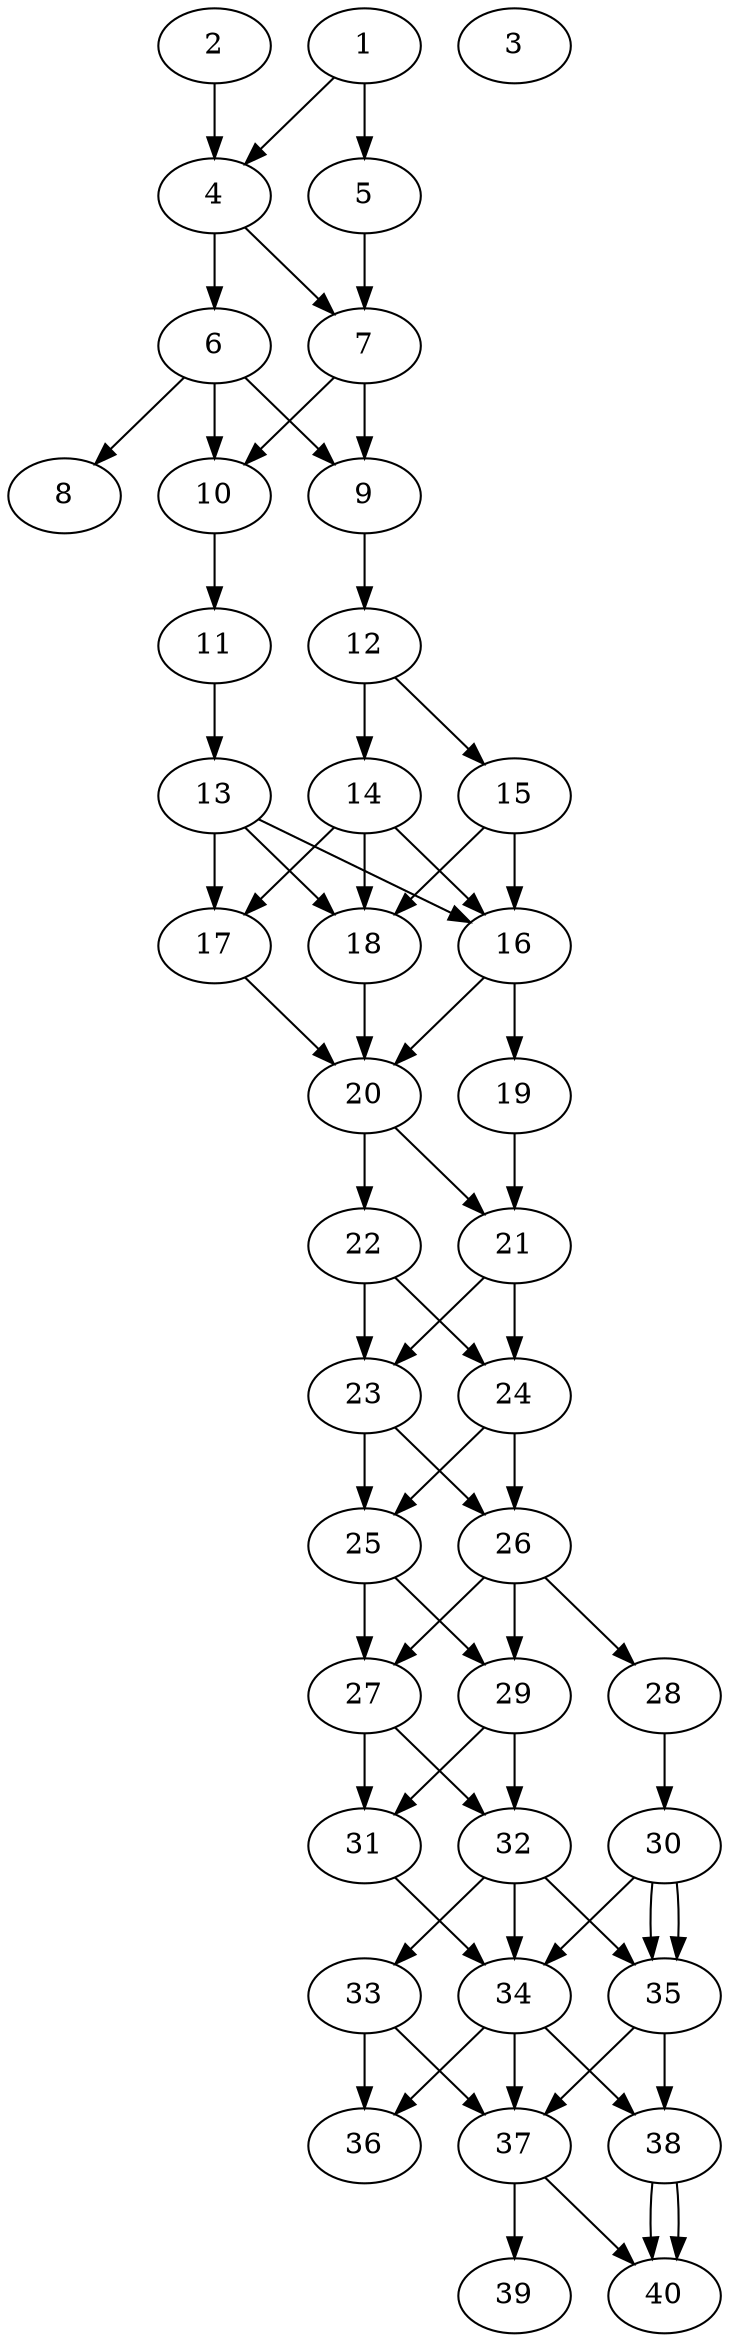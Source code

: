// DAG automatically generated by daggen at Thu Oct  3 14:06:48 2019
// ./daggen --dot -n 40 --ccr 0.5 --fat 0.3 --regular 0.9 --density 0.9 --mindata 5242880 --maxdata 52428800 
digraph G {
  1 [size="58634240", alpha="0.11", expect_size="29317120"] 
  1 -> 4 [size ="29317120"]
  1 -> 5 [size ="29317120"]
  2 [size="55830528", alpha="0.20", expect_size="27915264"] 
  2 -> 4 [size ="27915264"]
  3 [size="17254400", alpha="0.03", expect_size="8627200"] 
  4 [size="82550784", alpha="0.15", expect_size="41275392"] 
  4 -> 6 [size ="41275392"]
  4 -> 7 [size ="41275392"]
  5 [size="64575488", alpha="0.05", expect_size="32287744"] 
  5 -> 7 [size ="32287744"]
  6 [size="46569472", alpha="0.08", expect_size="23284736"] 
  6 -> 8 [size ="23284736"]
  6 -> 9 [size ="23284736"]
  6 -> 10 [size ="23284736"]
  7 [size="44019712", alpha="0.05", expect_size="22009856"] 
  7 -> 9 [size ="22009856"]
  7 -> 10 [size ="22009856"]
  8 [size="11624448", alpha="0.09", expect_size="5812224"] 
  9 [size="47527936", alpha="0.08", expect_size="23763968"] 
  9 -> 12 [size ="23763968"]
  10 [size="37148672", alpha="0.04", expect_size="18574336"] 
  10 -> 11 [size ="18574336"]
  11 [size="48472064", alpha="0.08", expect_size="24236032"] 
  11 -> 13 [size ="24236032"]
  12 [size="100722688", alpha="0.10", expect_size="50361344"] 
  12 -> 14 [size ="50361344"]
  12 -> 15 [size ="50361344"]
  13 [size="100190208", alpha="0.16", expect_size="50095104"] 
  13 -> 16 [size ="50095104"]
  13 -> 17 [size ="50095104"]
  13 -> 18 [size ="50095104"]
  14 [size="20297728", alpha="0.10", expect_size="10148864"] 
  14 -> 16 [size ="10148864"]
  14 -> 17 [size ="10148864"]
  14 -> 18 [size ="10148864"]
  15 [size="88997888", alpha="0.17", expect_size="44498944"] 
  15 -> 16 [size ="44498944"]
  15 -> 18 [size ="44498944"]
  16 [size="19017728", alpha="0.14", expect_size="9508864"] 
  16 -> 19 [size ="9508864"]
  16 -> 20 [size ="9508864"]
  17 [size="58767360", alpha="0.14", expect_size="29383680"] 
  17 -> 20 [size ="29383680"]
  18 [size="84060160", alpha="0.03", expect_size="42030080"] 
  18 -> 20 [size ="42030080"]
  19 [size="32217088", alpha="0.00", expect_size="16108544"] 
  19 -> 21 [size ="16108544"]
  20 [size="69312512", alpha="0.16", expect_size="34656256"] 
  20 -> 21 [size ="34656256"]
  20 -> 22 [size ="34656256"]
  21 [size="89581568", alpha="0.02", expect_size="44790784"] 
  21 -> 23 [size ="44790784"]
  21 -> 24 [size ="44790784"]
  22 [size="33452032", alpha="0.18", expect_size="16726016"] 
  22 -> 23 [size ="16726016"]
  22 -> 24 [size ="16726016"]
  23 [size="81545216", alpha="0.15", expect_size="40772608"] 
  23 -> 25 [size ="40772608"]
  23 -> 26 [size ="40772608"]
  24 [size="61702144", alpha="0.07", expect_size="30851072"] 
  24 -> 25 [size ="30851072"]
  24 -> 26 [size ="30851072"]
  25 [size="14325760", alpha="0.11", expect_size="7162880"] 
  25 -> 27 [size ="7162880"]
  25 -> 29 [size ="7162880"]
  26 [size="96774144", alpha="0.02", expect_size="48387072"] 
  26 -> 27 [size ="48387072"]
  26 -> 28 [size ="48387072"]
  26 -> 29 [size ="48387072"]
  27 [size="66430976", alpha="0.01", expect_size="33215488"] 
  27 -> 31 [size ="33215488"]
  27 -> 32 [size ="33215488"]
  28 [size="39208960", alpha="0.20", expect_size="19604480"] 
  28 -> 30 [size ="19604480"]
  29 [size="51791872", alpha="0.06", expect_size="25895936"] 
  29 -> 31 [size ="25895936"]
  29 -> 32 [size ="25895936"]
  30 [size="52826112", alpha="0.19", expect_size="26413056"] 
  30 -> 34 [size ="26413056"]
  30 -> 35 [size ="26413056"]
  30 -> 35 [size ="26413056"]
  31 [size="34166784", alpha="0.19", expect_size="17083392"] 
  31 -> 34 [size ="17083392"]
  32 [size="43960320", alpha="0.19", expect_size="21980160"] 
  32 -> 33 [size ="21980160"]
  32 -> 34 [size ="21980160"]
  32 -> 35 [size ="21980160"]
  33 [size="33183744", alpha="0.17", expect_size="16591872"] 
  33 -> 36 [size ="16591872"]
  33 -> 37 [size ="16591872"]
  34 [size="102977536", alpha="0.18", expect_size="51488768"] 
  34 -> 36 [size ="51488768"]
  34 -> 37 [size ="51488768"]
  34 -> 38 [size ="51488768"]
  35 [size="42289152", alpha="0.15", expect_size="21144576"] 
  35 -> 37 [size ="21144576"]
  35 -> 38 [size ="21144576"]
  36 [size="93958144", alpha="0.14", expect_size="46979072"] 
  37 [size="10950656", alpha="0.03", expect_size="5475328"] 
  37 -> 39 [size ="5475328"]
  37 -> 40 [size ="5475328"]
  38 [size="15548416", alpha="0.08", expect_size="7774208"] 
  38 -> 40 [size ="7774208"]
  38 -> 40 [size ="7774208"]
  39 [size="14514176", alpha="0.17", expect_size="7257088"] 
  40 [size="44896256", alpha="0.19", expect_size="22448128"] 
}

